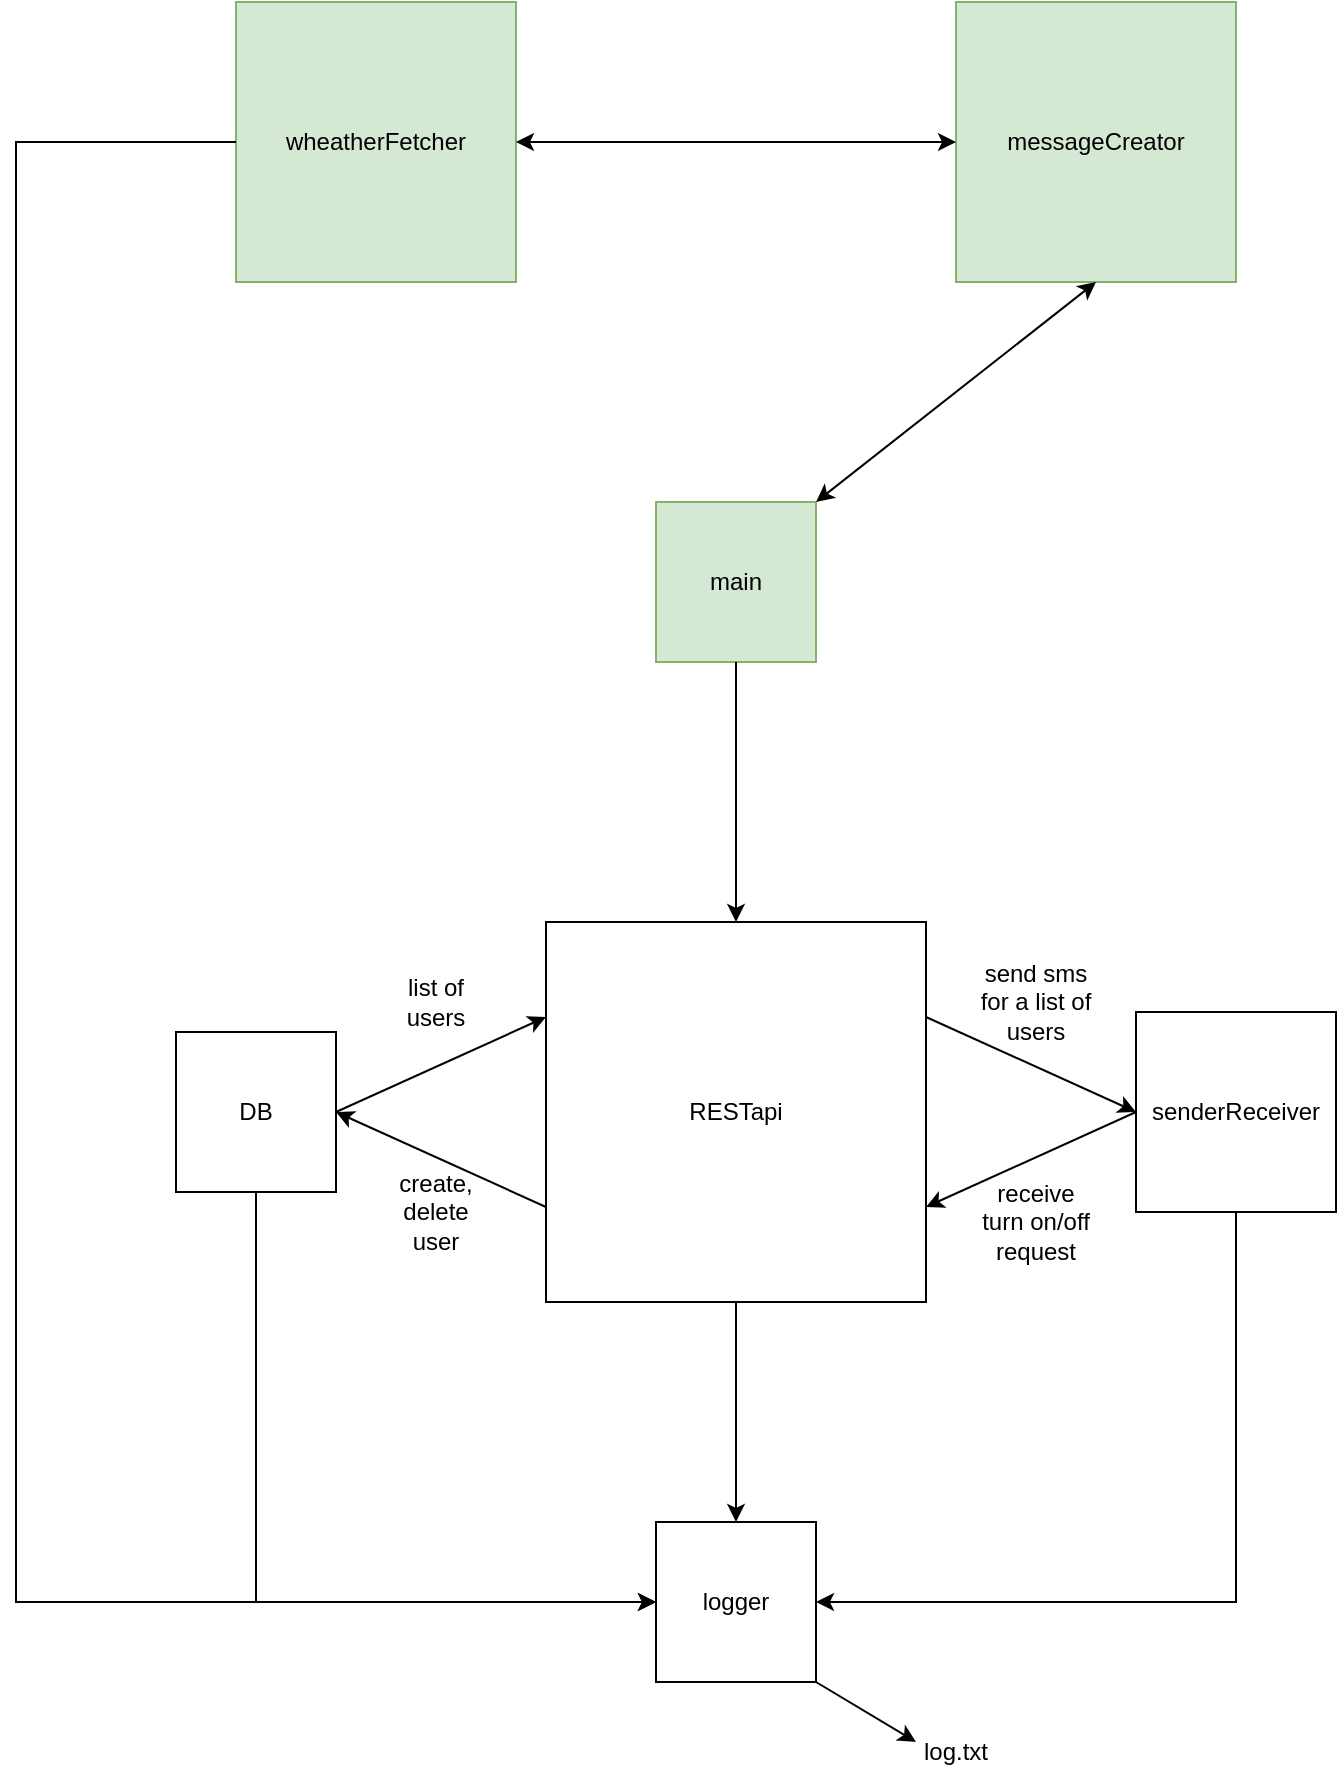 <mxfile version="24.0.6" type="device">
  <diagram name="Strona-1" id="edgkPFe5P0mTju7pe3i2">
    <mxGraphModel dx="1687" dy="925" grid="1" gridSize="10" guides="1" tooltips="1" connect="1" arrows="1" fold="1" page="1" pageScale="1" pageWidth="827" pageHeight="1169" math="0" shadow="0">
      <root>
        <mxCell id="0" />
        <mxCell id="1" parent="0" />
        <mxCell id="TNRW2vx4A_Sm0yQEeFtE-1" value="main" style="whiteSpace=wrap;html=1;aspect=fixed;fillColor=#d5e8d4;strokeColor=#82b366;" vertex="1" parent="1">
          <mxGeometry x="350" y="370" width="80" height="80" as="geometry" />
        </mxCell>
        <mxCell id="TNRW2vx4A_Sm0yQEeFtE-2" value="messageCreator" style="whiteSpace=wrap;html=1;aspect=fixed;fillColor=#d5e8d4;strokeColor=#82b366;" vertex="1" parent="1">
          <mxGeometry x="500" y="120" width="140" height="140" as="geometry" />
        </mxCell>
        <mxCell id="TNRW2vx4A_Sm0yQEeFtE-3" value="wheatherFetcher" style="whiteSpace=wrap;html=1;aspect=fixed;fillColor=#d5e8d4;strokeColor=#82b366;" vertex="1" parent="1">
          <mxGeometry x="140" y="120" width="140" height="140" as="geometry" />
        </mxCell>
        <mxCell id="TNRW2vx4A_Sm0yQEeFtE-4" value="" style="endArrow=classic;html=1;rounded=0;entryX=0.5;entryY=1;entryDx=0;entryDy=0;startArrow=classic;startFill=1;" edge="1" parent="1" target="TNRW2vx4A_Sm0yQEeFtE-2">
          <mxGeometry width="50" height="50" relative="1" as="geometry">
            <mxPoint x="430" y="370" as="sourcePoint" />
            <mxPoint x="480" y="320" as="targetPoint" />
          </mxGeometry>
        </mxCell>
        <mxCell id="TNRW2vx4A_Sm0yQEeFtE-7" value="" style="endArrow=classic;startArrow=classic;html=1;rounded=0;entryX=0;entryY=0.5;entryDx=0;entryDy=0;exitX=1;exitY=0.5;exitDx=0;exitDy=0;" edge="1" parent="1" source="TNRW2vx4A_Sm0yQEeFtE-3" target="TNRW2vx4A_Sm0yQEeFtE-2">
          <mxGeometry width="50" height="50" relative="1" as="geometry">
            <mxPoint x="390" y="430" as="sourcePoint" />
            <mxPoint x="440" y="380" as="targetPoint" />
          </mxGeometry>
        </mxCell>
        <mxCell id="TNRW2vx4A_Sm0yQEeFtE-8" value="RESTapi" style="whiteSpace=wrap;html=1;aspect=fixed;" vertex="1" parent="1">
          <mxGeometry x="295" y="580" width="190" height="190" as="geometry" />
        </mxCell>
        <mxCell id="TNRW2vx4A_Sm0yQEeFtE-9" value="" style="endArrow=classic;html=1;rounded=0;exitX=0.5;exitY=1;exitDx=0;exitDy=0;entryX=0.5;entryY=0;entryDx=0;entryDy=0;" edge="1" parent="1" source="TNRW2vx4A_Sm0yQEeFtE-1" target="TNRW2vx4A_Sm0yQEeFtE-8">
          <mxGeometry width="50" height="50" relative="1" as="geometry">
            <mxPoint x="390" y="430" as="sourcePoint" />
            <mxPoint x="440" y="380" as="targetPoint" />
          </mxGeometry>
        </mxCell>
        <mxCell id="TNRW2vx4A_Sm0yQEeFtE-10" value="DB" style="whiteSpace=wrap;html=1;aspect=fixed;" vertex="1" parent="1">
          <mxGeometry x="110" y="635" width="80" height="80" as="geometry" />
        </mxCell>
        <mxCell id="TNRW2vx4A_Sm0yQEeFtE-12" value="" style="endArrow=classic;html=1;rounded=0;exitX=1;exitY=0.5;exitDx=0;exitDy=0;entryX=0;entryY=0.25;entryDx=0;entryDy=0;" edge="1" parent="1" source="TNRW2vx4A_Sm0yQEeFtE-10" target="TNRW2vx4A_Sm0yQEeFtE-8">
          <mxGeometry width="50" height="50" relative="1" as="geometry">
            <mxPoint x="390" y="630" as="sourcePoint" />
            <mxPoint x="440" y="580" as="targetPoint" />
          </mxGeometry>
        </mxCell>
        <mxCell id="TNRW2vx4A_Sm0yQEeFtE-13" value="" style="endArrow=classic;html=1;rounded=0;entryX=1;entryY=0.5;entryDx=0;entryDy=0;exitX=0;exitY=0.75;exitDx=0;exitDy=0;" edge="1" parent="1" source="TNRW2vx4A_Sm0yQEeFtE-8" target="TNRW2vx4A_Sm0yQEeFtE-10">
          <mxGeometry width="50" height="50" relative="1" as="geometry">
            <mxPoint x="390" y="630" as="sourcePoint" />
            <mxPoint x="440" y="580" as="targetPoint" />
          </mxGeometry>
        </mxCell>
        <mxCell id="TNRW2vx4A_Sm0yQEeFtE-14" value="create, delete user" style="text;html=1;align=center;verticalAlign=middle;whiteSpace=wrap;rounded=0;" vertex="1" parent="1">
          <mxGeometry x="210" y="710" width="60" height="30" as="geometry" />
        </mxCell>
        <mxCell id="TNRW2vx4A_Sm0yQEeFtE-15" value="list of users" style="text;html=1;align=center;verticalAlign=middle;whiteSpace=wrap;rounded=0;" vertex="1" parent="1">
          <mxGeometry x="210" y="605" width="60" height="30" as="geometry" />
        </mxCell>
        <mxCell id="TNRW2vx4A_Sm0yQEeFtE-16" value="senderReceiver" style="whiteSpace=wrap;html=1;aspect=fixed;" vertex="1" parent="1">
          <mxGeometry x="590" y="625" width="100" height="100" as="geometry" />
        </mxCell>
        <mxCell id="TNRW2vx4A_Sm0yQEeFtE-18" value="" style="endArrow=classic;html=1;rounded=0;entryX=0;entryY=0.5;entryDx=0;entryDy=0;exitX=1;exitY=0.25;exitDx=0;exitDy=0;" edge="1" parent="1" source="TNRW2vx4A_Sm0yQEeFtE-8" target="TNRW2vx4A_Sm0yQEeFtE-16">
          <mxGeometry width="50" height="50" relative="1" as="geometry">
            <mxPoint x="390" y="530" as="sourcePoint" />
            <mxPoint x="440" y="480" as="targetPoint" />
          </mxGeometry>
        </mxCell>
        <mxCell id="TNRW2vx4A_Sm0yQEeFtE-19" value="send sms for a list of users" style="text;html=1;align=center;verticalAlign=middle;whiteSpace=wrap;rounded=0;" vertex="1" parent="1">
          <mxGeometry x="510" y="605" width="60" height="30" as="geometry" />
        </mxCell>
        <mxCell id="TNRW2vx4A_Sm0yQEeFtE-20" value="" style="endArrow=classic;html=1;rounded=0;exitX=0;exitY=0.5;exitDx=0;exitDy=0;entryX=1;entryY=0.75;entryDx=0;entryDy=0;" edge="1" parent="1" source="TNRW2vx4A_Sm0yQEeFtE-16" target="TNRW2vx4A_Sm0yQEeFtE-8">
          <mxGeometry width="50" height="50" relative="1" as="geometry">
            <mxPoint x="390" y="530" as="sourcePoint" />
            <mxPoint x="440" y="480" as="targetPoint" />
          </mxGeometry>
        </mxCell>
        <mxCell id="TNRW2vx4A_Sm0yQEeFtE-21" value="receive turn on/off request" style="text;html=1;align=center;verticalAlign=middle;whiteSpace=wrap;rounded=0;" vertex="1" parent="1">
          <mxGeometry x="510" y="715" width="60" height="30" as="geometry" />
        </mxCell>
        <mxCell id="TNRW2vx4A_Sm0yQEeFtE-22" value="logger" style="whiteSpace=wrap;html=1;aspect=fixed;" vertex="1" parent="1">
          <mxGeometry x="350" y="880" width="80" height="80" as="geometry" />
        </mxCell>
        <mxCell id="TNRW2vx4A_Sm0yQEeFtE-23" value="" style="endArrow=classic;html=1;rounded=0;exitX=0.5;exitY=1;exitDx=0;exitDy=0;entryX=0.5;entryY=0;entryDx=0;entryDy=0;" edge="1" parent="1" source="TNRW2vx4A_Sm0yQEeFtE-8" target="TNRW2vx4A_Sm0yQEeFtE-22">
          <mxGeometry width="50" height="50" relative="1" as="geometry">
            <mxPoint x="390" y="630" as="sourcePoint" />
            <mxPoint x="440" y="580" as="targetPoint" />
          </mxGeometry>
        </mxCell>
        <mxCell id="TNRW2vx4A_Sm0yQEeFtE-24" value="" style="endArrow=classic;html=1;rounded=0;exitX=0;exitY=0.5;exitDx=0;exitDy=0;entryX=0;entryY=0.5;entryDx=0;entryDy=0;" edge="1" parent="1" source="TNRW2vx4A_Sm0yQEeFtE-3" target="TNRW2vx4A_Sm0yQEeFtE-22">
          <mxGeometry width="50" height="50" relative="1" as="geometry">
            <mxPoint x="390" y="530" as="sourcePoint" />
            <mxPoint x="440" y="480" as="targetPoint" />
            <Array as="points">
              <mxPoint x="30" y="190" />
              <mxPoint x="30" y="920" />
            </Array>
          </mxGeometry>
        </mxCell>
        <mxCell id="TNRW2vx4A_Sm0yQEeFtE-25" value="log.txt" style="text;html=1;align=center;verticalAlign=middle;whiteSpace=wrap;rounded=0;" vertex="1" parent="1">
          <mxGeometry x="470" y="980" width="60" height="30" as="geometry" />
        </mxCell>
        <mxCell id="TNRW2vx4A_Sm0yQEeFtE-26" value="" style="endArrow=classic;html=1;rounded=0;" edge="1" parent="1">
          <mxGeometry width="50" height="50" relative="1" as="geometry">
            <mxPoint x="430" y="960" as="sourcePoint" />
            <mxPoint x="480" y="990" as="targetPoint" />
          </mxGeometry>
        </mxCell>
        <mxCell id="TNRW2vx4A_Sm0yQEeFtE-27" value="" style="endArrow=classic;html=1;rounded=0;exitX=0.5;exitY=1;exitDx=0;exitDy=0;entryX=0;entryY=0.5;entryDx=0;entryDy=0;" edge="1" parent="1" source="TNRW2vx4A_Sm0yQEeFtE-10" target="TNRW2vx4A_Sm0yQEeFtE-22">
          <mxGeometry width="50" height="50" relative="1" as="geometry">
            <mxPoint x="440" y="720" as="sourcePoint" />
            <mxPoint x="490" y="670" as="targetPoint" />
            <Array as="points">
              <mxPoint x="150" y="920" />
            </Array>
          </mxGeometry>
        </mxCell>
        <mxCell id="TNRW2vx4A_Sm0yQEeFtE-28" value="" style="endArrow=classic;html=1;rounded=0;exitX=0.5;exitY=1;exitDx=0;exitDy=0;entryX=1;entryY=0.5;entryDx=0;entryDy=0;" edge="1" parent="1" source="TNRW2vx4A_Sm0yQEeFtE-16" target="TNRW2vx4A_Sm0yQEeFtE-22">
          <mxGeometry width="50" height="50" relative="1" as="geometry">
            <mxPoint x="440" y="720" as="sourcePoint" />
            <mxPoint x="490" y="670" as="targetPoint" />
            <Array as="points">
              <mxPoint x="640" y="920" />
            </Array>
          </mxGeometry>
        </mxCell>
      </root>
    </mxGraphModel>
  </diagram>
</mxfile>
